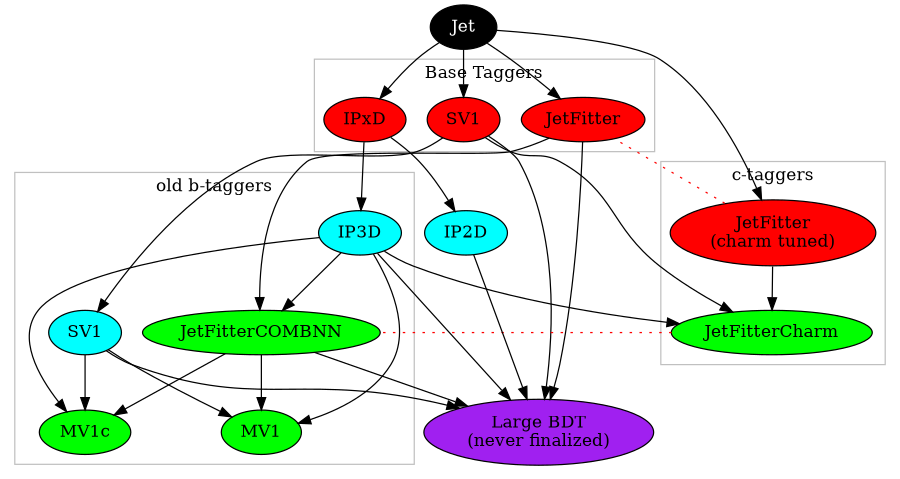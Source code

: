 digraph g {

graph [size = "6, 6"]
jet  [label="Jet", fontcolor=white, style=filled, fillcolor=black];

subgraph cluster_0{
rank=same
label="Base Taggers"
color=gray
iptag      [label="IPxD"     , style=filled, fillcolor=red]
svtag      [label="SV1"       , style=filled, fillcolor=red]
jetfitter  [label="JetFitter" , style=filled, fillcolor=red]
}
jet -> iptag
jet -> svtag
jet -> jetfitter

ip3d    [ label="IP3D"   , style=filled, fillcolor = cyan]
sv1     [ label="SV1"    , style=filled, fillcolor = cyan]

combnn  [ label="JetFitterCOMBNN" , style=filled, fillcolor = green]
iptag -> ip3d        [weight=1]
//iptag -> ip2d	     [weight=1]
svtag -> sv1	     [weight=1]
jetfitter -> combnn  [weight=1]
ip3d -> combnn       [weight=1]

mv1     [ label="MV1" , style=filled, fillcolor=green   ]

subgraph cluster_1 {
label="old b-taggers"
color=gray
ip3d -> mv1
sv1 -> mv1
combnn -> mv1

// ----- mv1c
mv1c  [ label="MV1c" , style=filled, fillcolor=green   ]
ip3d -> mv1c
sv1 -> mv1c
combnn -> mv1c
}

// ------- jet fitter charm -------

subgraph cluster_2 {
label="c-taggers"
color=gray
jfc [ label="JetFitter\n(charm tuned)" , style=filled, fillcolor=red   ]
jfcnn [ label="JetFitterCharm" , style=filled, fillcolor=green   ]

}
jet -> jfc       [weight=0]

jfc -> jfcnn	 [weight=0]
ip3d -> jfcnn	 [weight=0]
svtag -> jfcnn   [weight=0]

// ------- similarities -----------

jfc -> jetfitter [weight = 0, style=dotted, arrowhead=none, color=red]
jfcnn -> combnn  [weight = 0, style=dotted, arrowhead=none, color=red]
//mv1 -> mv3       [weight = 0, style=dotted, arrowhead=none, color=red]

// ------- MV3 -----------

mv3     [ label="Large BDT\n(never finalized)" , style=filled, fillcolor=purple   ]

ip2d    [ label="IP2D"   , style=filled, fillcolor = cyan]
iptag -> ip2d	     [weight=1]

ip3d -> mv3        [weight=1]
ip2d -> mv3	   [weight=1]
svtag -> mv3	   [weight=1]
sv1 -> mv3	   [weight=1]
jetfitter -> mv3   [weight=1]
combnn -> mv3      [weight=1]

}
